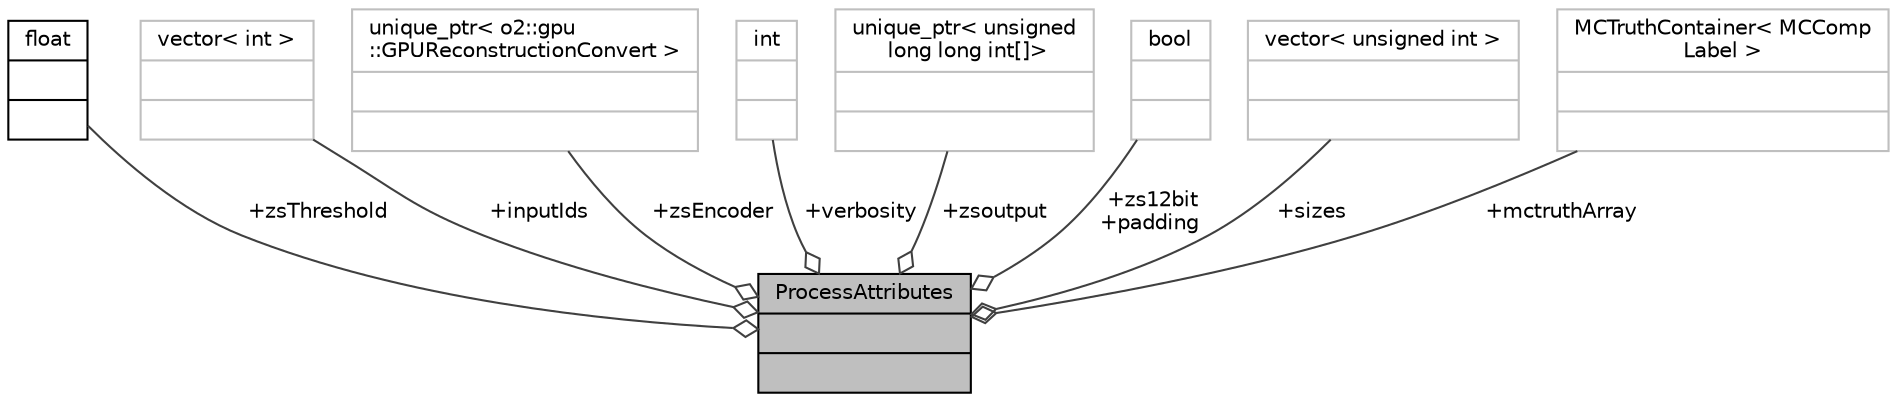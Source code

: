 digraph "ProcessAttributes"
{
 // INTERACTIVE_SVG=YES
  bgcolor="transparent";
  edge [fontname="Helvetica",fontsize="10",labelfontname="Helvetica",labelfontsize="10"];
  node [fontname="Helvetica",fontsize="10",shape=record];
  Node1 [label="{ProcessAttributes\n||}",height=0.2,width=0.4,color="black", fillcolor="grey75", style="filled", fontcolor="black"];
  Node2 -> Node1 [color="grey25",fontsize="10",style="solid",label=" +zsThreshold" ,arrowhead="odiamond",fontname="Helvetica"];
  Node2 [label="{float\n||}",height=0.2,width=0.4,color="black",URL="$d4/dc3/classfloat.html"];
  Node3 -> Node1 [color="grey25",fontsize="10",style="solid",label=" +inputIds" ,arrowhead="odiamond",fontname="Helvetica"];
  Node3 [label="{vector\< int \>\n||}",height=0.2,width=0.4,color="grey75"];
  Node4 -> Node1 [color="grey25",fontsize="10",style="solid",label=" +zsEncoder" ,arrowhead="odiamond",fontname="Helvetica"];
  Node4 [label="{unique_ptr\< o2::gpu\l::GPUReconstructionConvert \>\n||}",height=0.2,width=0.4,color="grey75"];
  Node5 -> Node1 [color="grey25",fontsize="10",style="solid",label=" +verbosity" ,arrowhead="odiamond",fontname="Helvetica"];
  Node5 [label="{int\n||}",height=0.2,width=0.4,color="grey75"];
  Node6 -> Node1 [color="grey25",fontsize="10",style="solid",label=" +zsoutput" ,arrowhead="odiamond",fontname="Helvetica"];
  Node6 [label="{unique_ptr\< unsigned\l long long int[]\>\n||}",height=0.2,width=0.4,color="grey75"];
  Node7 -> Node1 [color="grey25",fontsize="10",style="solid",label=" +zs12bit\n+padding" ,arrowhead="odiamond",fontname="Helvetica"];
  Node7 [label="{bool\n||}",height=0.2,width=0.4,color="grey75"];
  Node8 -> Node1 [color="grey25",fontsize="10",style="solid",label=" +sizes" ,arrowhead="odiamond",fontname="Helvetica"];
  Node8 [label="{vector\< unsigned int \>\n||}",height=0.2,width=0.4,color="grey75"];
  Node9 -> Node1 [color="grey25",fontsize="10",style="solid",label=" +mctruthArray" ,arrowhead="odiamond",fontname="Helvetica"];
  Node9 [label="{MCTruthContainer\< MCComp\lLabel \>\n||}",height=0.2,width=0.4,color="grey75"];
}

